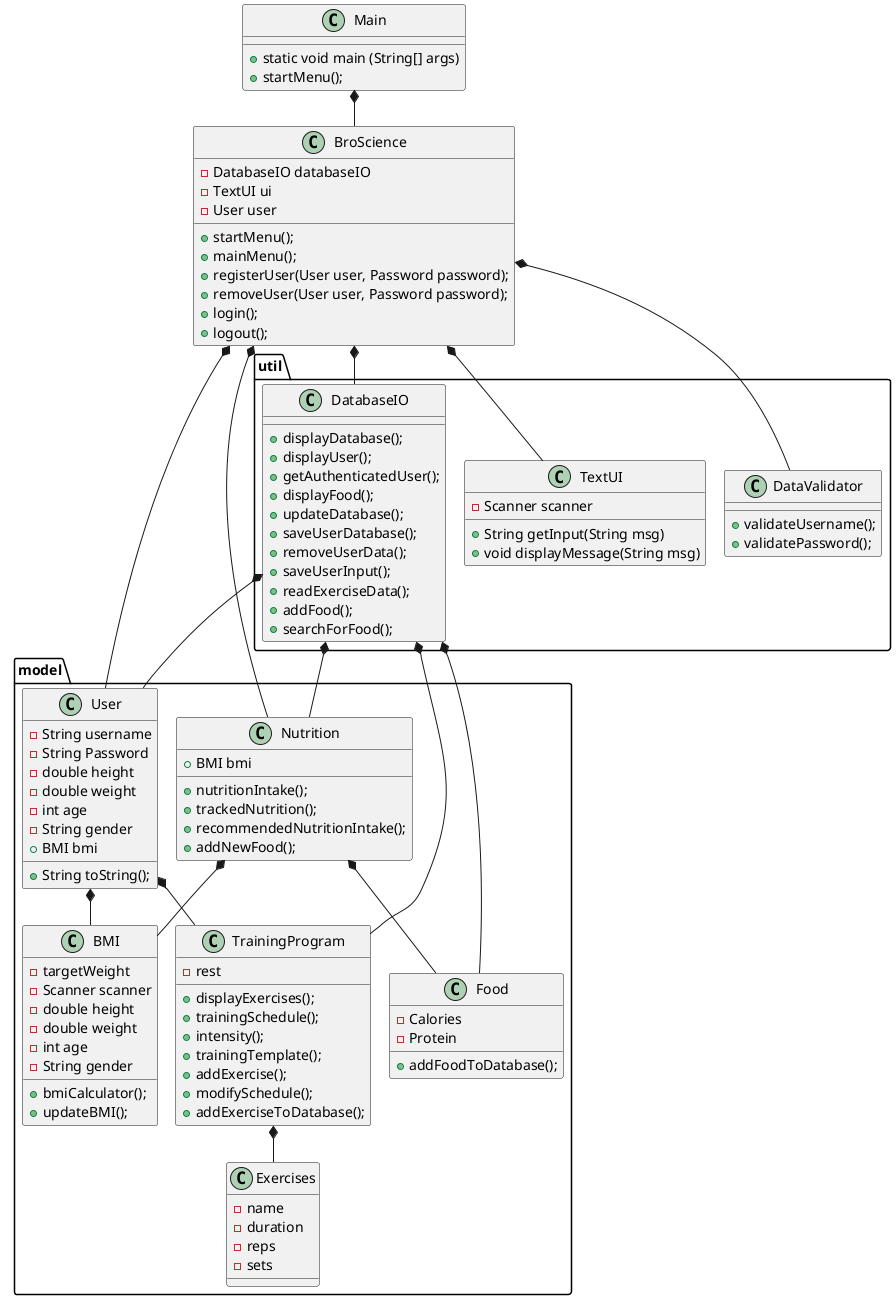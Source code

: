 @startuml
'https://plantuml.com/sequence-diagram
!pragma layout smetana

Class Main
Main : + static void main (String[] args)
Main : + startMenu();


package "model" {
Class User
User : - String username
User : - String Password
User : - double height
User : - double weight
User : - int age
User : - String gender
User : + BMI bmi
User : + String toString();

Class TrainingProgram
TrainingProgram : - rest
TrainingProgram : + displayExercises();
TrainingProgram : + trainingSchedule();
TrainingProgram : + intensity();
TrainingProgram : + trainingTemplate();
TrainingProgram : + addExercise();
TrainingProgram : + modifySchedule();
TrainingProgram : + addExerciseToDatabase();

Class Exercises
Exercises : - name
Exercises : - duration
Exercises : - reps
Exercises : - sets

Class BMI
BMI : - targetWeight
BMI : - Scanner scanner
BMI : - double height
BMI : - double weight
BMI : - int age
BMI : - String gender
BMI : + bmiCalculator();
BMI : + updateBMI();

Class Nutrition
Nutrition : + BMI bmi
Nutrition : + nutritionIntake();
Nutrition : + trackedNutrition();
Nutrition : + recommendedNutritionIntake();
Nutrition : + addNewFood();


Class Food
Food : - Calories
Food : - Protein
Food : + addFoodToDatabase();
}

package "util" {
Class TextUI
TextUI : - Scanner scanner
TextUI : + String getInput(String msg)
TextUI : + void displayMessage(String msg)

Class DatabaseIO
DatabaseIO : + displayDatabase();
DatabaseIO : + displayUser();
DatabaseIO : + getAuthenticatedUser();
DatabaseIO : + displayFood();
DatabaseIO : + updateDatabase();
DatabaseIO : + saveUserDatabase();
DatabaseIO : + removeUserData();
DatabaseIO : + saveUserInput();
DatabaseIO : + readExerciseData();
DatabaseIO : + addFood();
DatabaseIO : + searchForFood();

Class DataValidator
DataValidator : + validateUsername();
DataValidator : + validatePassword();
}


Class BroScience
BroScience : - DatabaseIO databaseIO
BroScience : - TextUI ui
BroScience : - User user
BroScience : + startMenu();
BroScience : + mainMenu();
BroScience : + registerUser(User user, Password password);
BroScience : + removeUser(User user, Password password);
BroScience : + login();
BroScience : + logout();

Main *-- BroScience
BroScience *-- TextUI
BroScience *-- User
BroScience *-- DatabaseIO
BroScience *-- Nutrition
BroScience *-- DataValidator

DatabaseIO *-- Food
DatabaseIO *-- TrainingProgram
DatabaseIO *-- User
DatabaseIO *-- Nutrition

User *-- BMI
User *-- TrainingProgram

Nutrition *-- BMI
Nutrition *-- Food

TrainingProgram *-- Exercises

@enduml